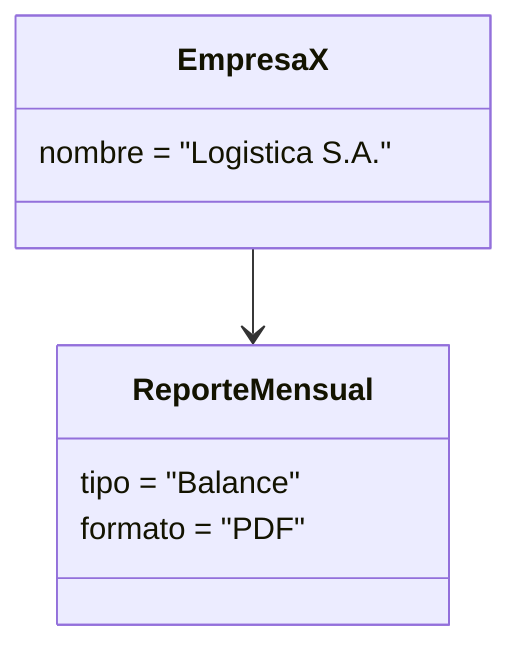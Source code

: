 classDiagram
    class ReporteMensual {
        tipo = "Balance"
        formato = "PDF"
    }

    class EmpresaX {
        nombre = "Logistica S.A."
    }

    EmpresaX --> ReporteMensual